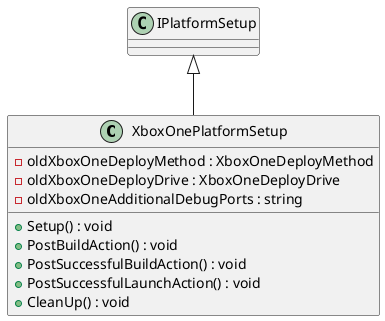 @startuml
class XboxOnePlatformSetup {
    - oldXboxOneDeployMethod : XboxOneDeployMethod
    - oldXboxOneDeployDrive : XboxOneDeployDrive
    - oldXboxOneAdditionalDebugPorts : string
    + Setup() : void
    + PostBuildAction() : void
    + PostSuccessfulBuildAction() : void
    + PostSuccessfulLaunchAction() : void
    + CleanUp() : void
}
IPlatformSetup <|-- XboxOnePlatformSetup
@enduml
